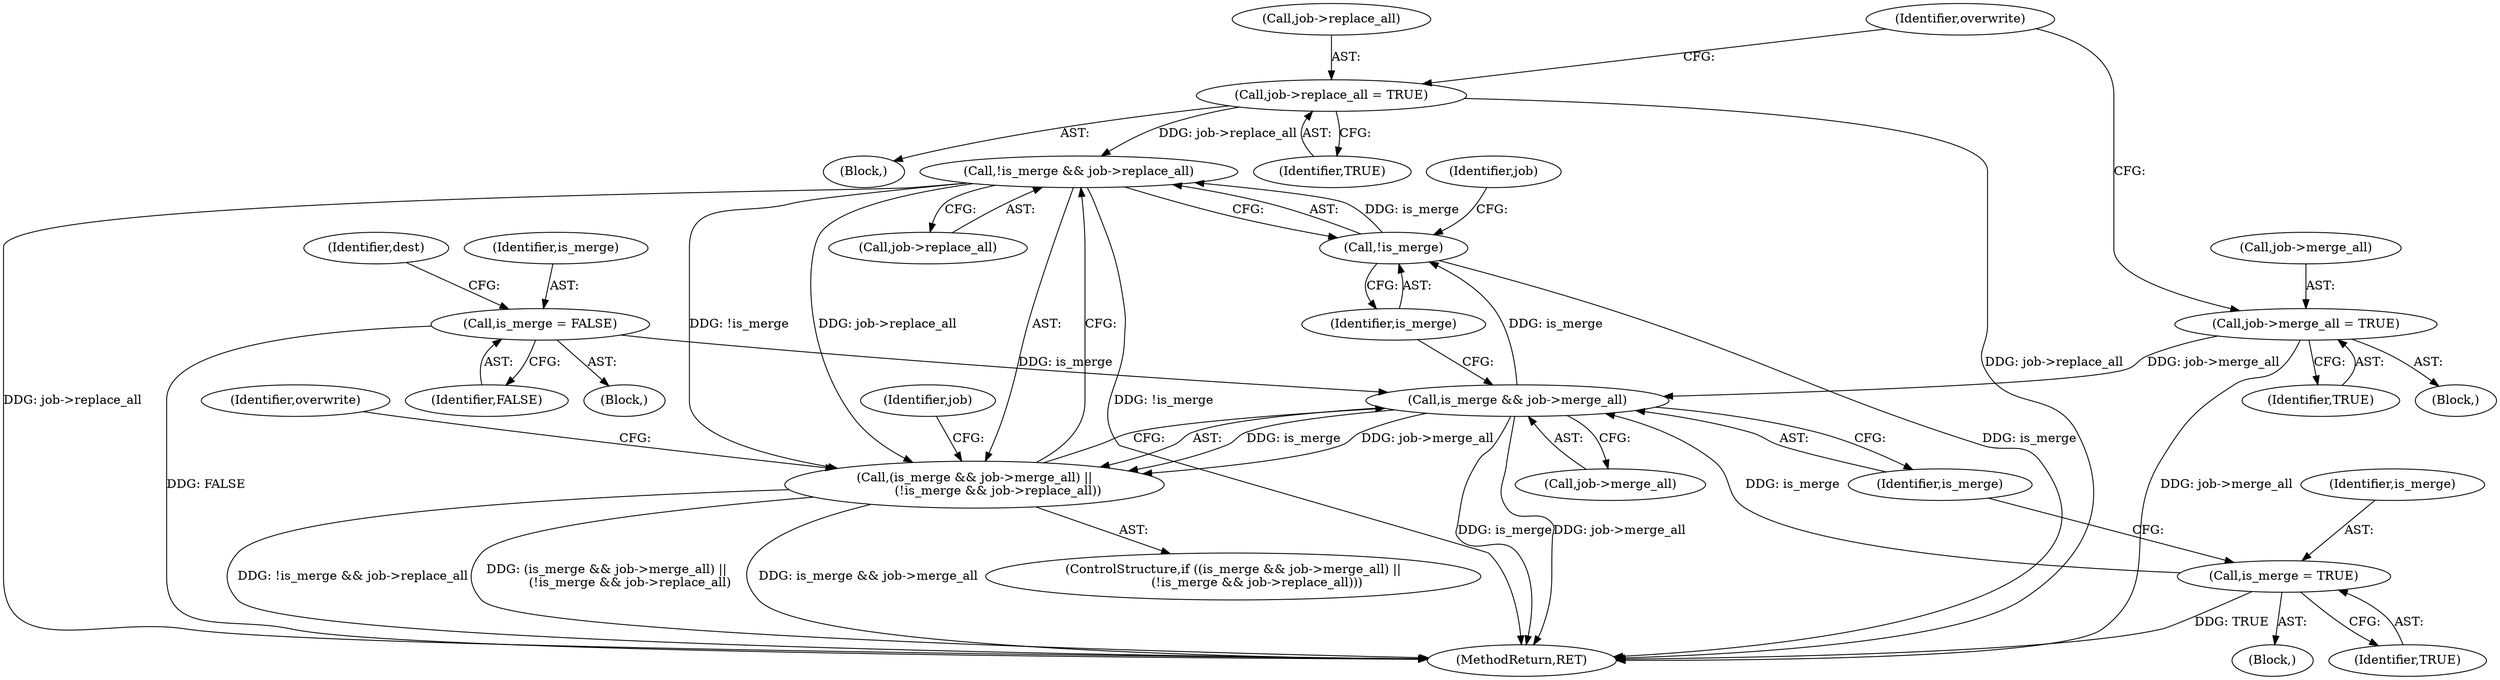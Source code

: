 digraph "0_nautilus_1630f53481f445ada0a455e9979236d31a8d3bb0_0@pointer" {
"1000691" [label="(Call,!is_merge && job->replace_all)"];
"1000692" [label="(Call,!is_merge)"];
"1000686" [label="(Call,is_merge && job->merge_all)"];
"1000681" [label="(Call,is_merge = TRUE)"];
"1000671" [label="(Call,is_merge = FALSE)"];
"1000768" [label="(Call,job->merge_all = TRUE)"];
"1000775" [label="(Call,job->replace_all = TRUE)"];
"1000685" [label="(Call,(is_merge && job->merge_all) ||\n            (!is_merge && job->replace_all))"];
"1000694" [label="(Call,job->replace_all)"];
"1000688" [label="(Call,job->merge_all)"];
"1000687" [label="(Identifier,is_merge)"];
"1000677" [label="(Identifier,dest)"];
"1000699" [label="(Identifier,overwrite)"];
"1000682" [label="(Identifier,is_merge)"];
"1000683" [label="(Identifier,TRUE)"];
"1000684" [label="(ControlStructure,if ((is_merge && job->merge_all) ||\n            (!is_merge && job->replace_all)))"];
"1001114" [label="(MethodReturn,RET)"];
"1000691" [label="(Call,!is_merge && job->replace_all)"];
"1000685" [label="(Call,(is_merge && job->merge_all) ||\n            (!is_merge && job->replace_all))"];
"1000681" [label="(Call,is_merge = TRUE)"];
"1000680" [label="(Block,)"];
"1000772" [label="(Identifier,TRUE)"];
"1000650" [label="(Block,)"];
"1000775" [label="(Call,job->replace_all = TRUE)"];
"1000673" [label="(Identifier,FALSE)"];
"1000774" [label="(Block,)"];
"1000695" [label="(Identifier,job)"];
"1000671" [label="(Call,is_merge = FALSE)"];
"1000686" [label="(Call,is_merge && job->merge_all)"];
"1000781" [label="(Identifier,overwrite)"];
"1000768" [label="(Call,job->merge_all = TRUE)"];
"1000776" [label="(Call,job->replace_all)"];
"1000779" [label="(Identifier,TRUE)"];
"1000704" [label="(Identifier,job)"];
"1000693" [label="(Identifier,is_merge)"];
"1000692" [label="(Call,!is_merge)"];
"1000767" [label="(Block,)"];
"1000672" [label="(Identifier,is_merge)"];
"1000769" [label="(Call,job->merge_all)"];
"1000691" -> "1000685"  [label="AST: "];
"1000691" -> "1000692"  [label="CFG: "];
"1000691" -> "1000694"  [label="CFG: "];
"1000692" -> "1000691"  [label="AST: "];
"1000694" -> "1000691"  [label="AST: "];
"1000685" -> "1000691"  [label="CFG: "];
"1000691" -> "1001114"  [label="DDG: job->replace_all"];
"1000691" -> "1001114"  [label="DDG: !is_merge"];
"1000691" -> "1000685"  [label="DDG: !is_merge"];
"1000691" -> "1000685"  [label="DDG: job->replace_all"];
"1000692" -> "1000691"  [label="DDG: is_merge"];
"1000775" -> "1000691"  [label="DDG: job->replace_all"];
"1000692" -> "1000693"  [label="CFG: "];
"1000693" -> "1000692"  [label="AST: "];
"1000695" -> "1000692"  [label="CFG: "];
"1000692" -> "1001114"  [label="DDG: is_merge"];
"1000686" -> "1000692"  [label="DDG: is_merge"];
"1000686" -> "1000685"  [label="AST: "];
"1000686" -> "1000687"  [label="CFG: "];
"1000686" -> "1000688"  [label="CFG: "];
"1000687" -> "1000686"  [label="AST: "];
"1000688" -> "1000686"  [label="AST: "];
"1000693" -> "1000686"  [label="CFG: "];
"1000685" -> "1000686"  [label="CFG: "];
"1000686" -> "1001114"  [label="DDG: is_merge"];
"1000686" -> "1001114"  [label="DDG: job->merge_all"];
"1000686" -> "1000685"  [label="DDG: is_merge"];
"1000686" -> "1000685"  [label="DDG: job->merge_all"];
"1000681" -> "1000686"  [label="DDG: is_merge"];
"1000671" -> "1000686"  [label="DDG: is_merge"];
"1000768" -> "1000686"  [label="DDG: job->merge_all"];
"1000681" -> "1000680"  [label="AST: "];
"1000681" -> "1000683"  [label="CFG: "];
"1000682" -> "1000681"  [label="AST: "];
"1000683" -> "1000681"  [label="AST: "];
"1000687" -> "1000681"  [label="CFG: "];
"1000681" -> "1001114"  [label="DDG: TRUE"];
"1000671" -> "1000650"  [label="AST: "];
"1000671" -> "1000673"  [label="CFG: "];
"1000672" -> "1000671"  [label="AST: "];
"1000673" -> "1000671"  [label="AST: "];
"1000677" -> "1000671"  [label="CFG: "];
"1000671" -> "1001114"  [label="DDG: FALSE"];
"1000768" -> "1000767"  [label="AST: "];
"1000768" -> "1000772"  [label="CFG: "];
"1000769" -> "1000768"  [label="AST: "];
"1000772" -> "1000768"  [label="AST: "];
"1000781" -> "1000768"  [label="CFG: "];
"1000768" -> "1001114"  [label="DDG: job->merge_all"];
"1000775" -> "1000774"  [label="AST: "];
"1000775" -> "1000779"  [label="CFG: "];
"1000776" -> "1000775"  [label="AST: "];
"1000779" -> "1000775"  [label="AST: "];
"1000781" -> "1000775"  [label="CFG: "];
"1000775" -> "1001114"  [label="DDG: job->replace_all"];
"1000685" -> "1000684"  [label="AST: "];
"1000699" -> "1000685"  [label="CFG: "];
"1000704" -> "1000685"  [label="CFG: "];
"1000685" -> "1001114"  [label="DDG: (is_merge && job->merge_all) ||\n            (!is_merge && job->replace_all)"];
"1000685" -> "1001114"  [label="DDG: is_merge && job->merge_all"];
"1000685" -> "1001114"  [label="DDG: !is_merge && job->replace_all"];
}
